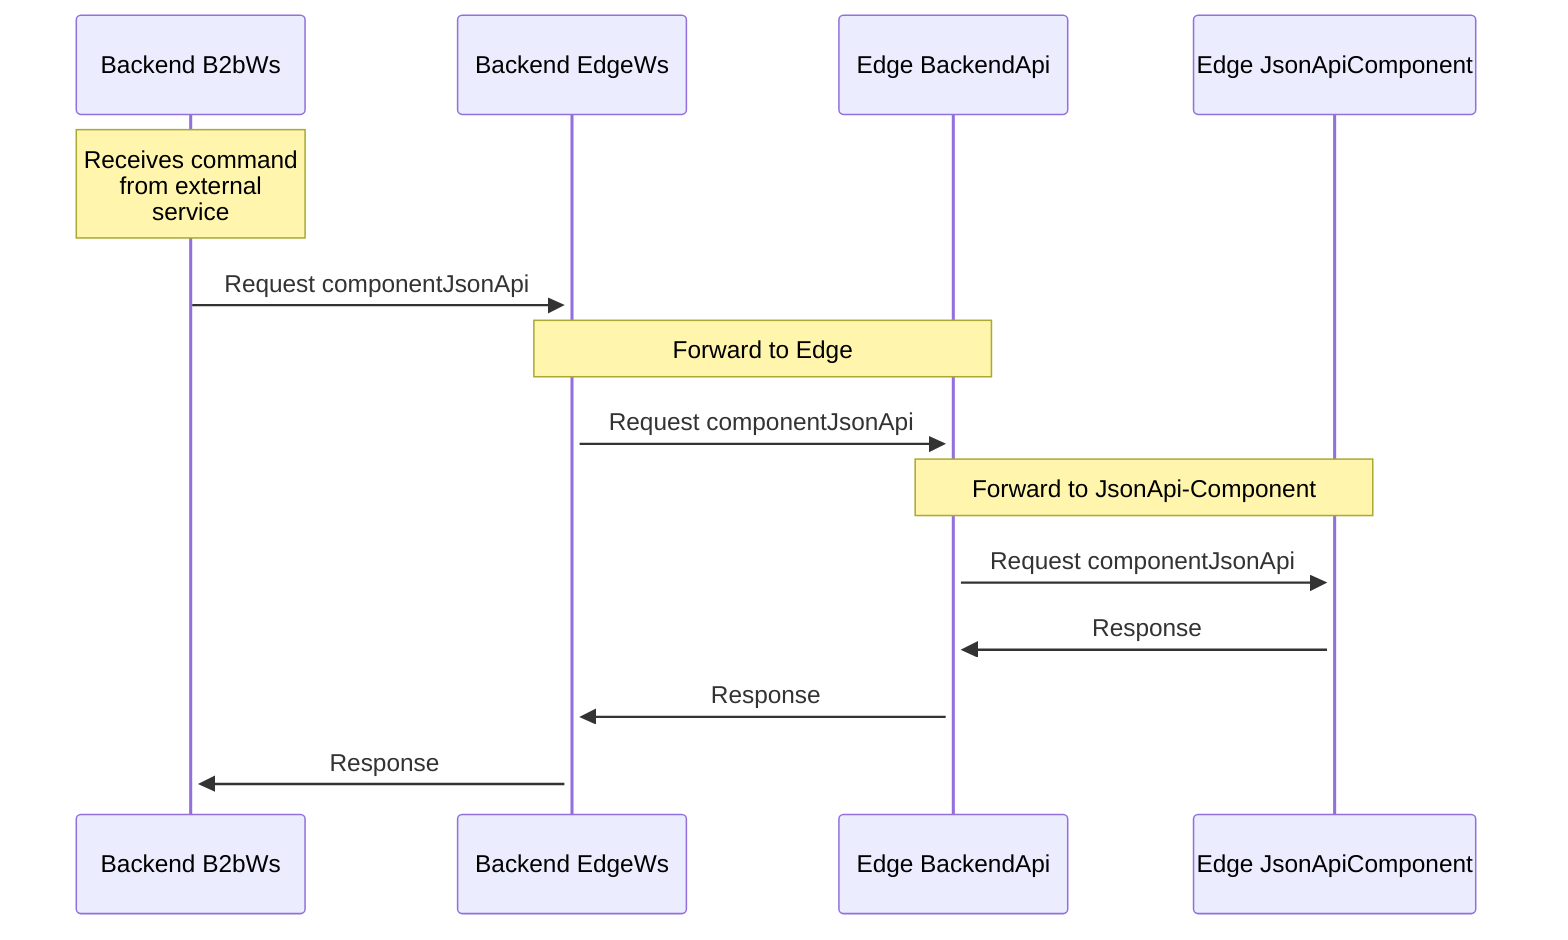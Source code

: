 sequenceDiagram

participant Backend B2bWs
participant Backend EdgeWs
participant Edge BackendApi
participant Edge JsonApiComponent

Note over Backend B2bWs: Receives command<br/>from external<br/>service
Backend B2bWs ->>+ Backend EdgeWs: Request componentJsonApi

Note over Backend EdgeWs,Edge BackendApi: Forward to Edge
Backend EdgeWs ->>+ Edge BackendApi: Request componentJsonApi

Note over Edge BackendApi,Edge JsonApiComponent: Forward to JsonApi-Component
Edge BackendApi ->>+ Edge JsonApiComponent: Request componentJsonApi

Edge JsonApiComponent ->>+ Edge BackendApi: Response
Edge BackendApi ->>+ Backend EdgeWs: Response
Backend EdgeWs ->>+ Backend B2bWs: Response